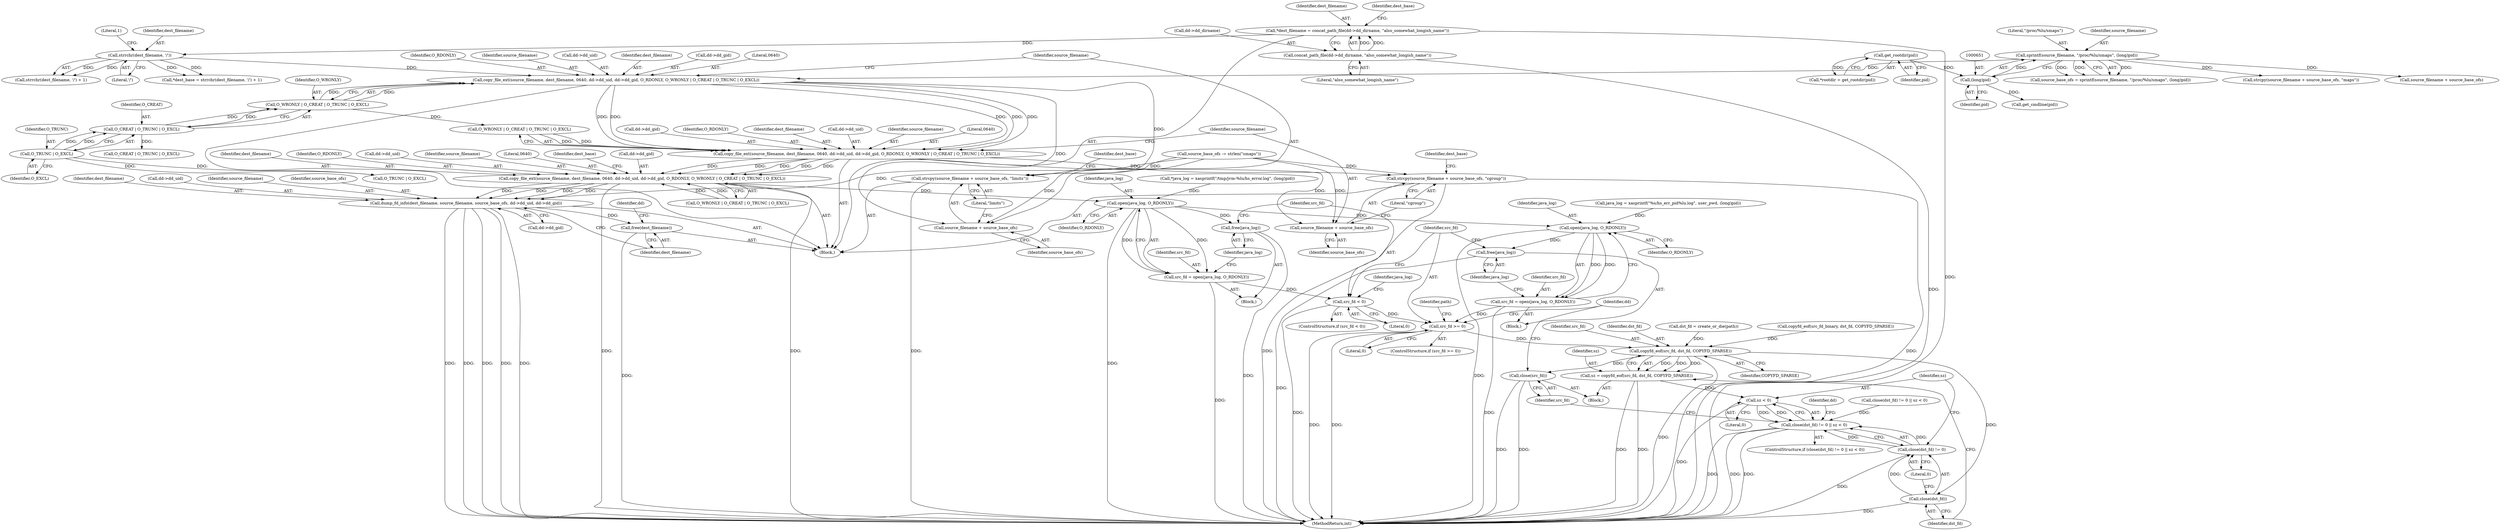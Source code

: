digraph "0_abrt_4f2c1ddd3e3b81d2d5146b883115371f1cada9f9@API" {
"1000681" [label="(Call,copy_file_ext(source_filename, dest_filename, 0640, dd->dd_uid, dd->dd_gid, O_RDONLY, O_WRONLY | O_CREAT | O_TRUNC | O_EXCL))"];
"1000647" [label="(Call,sprintf(source_filename, \"/proc/%lu/smaps\", (long)pid))"];
"1000650" [label="(Call,(long)pid)"];
"1000628" [label="(Call,get_rootdir(pid))"];
"1000669" [label="(Call,strrchr(dest_filename, '/'))"];
"1000658" [label="(Call,*dest_filename = concat_path_file(dd->dd_dirname, \"also_somewhat_longish_name\"))"];
"1000660" [label="(Call,concat_path_file(dd->dd_dirname, \"also_somewhat_longish_name\"))"];
"1000692" [label="(Call,O_WRONLY | O_CREAT | O_TRUNC | O_EXCL)"];
"1000694" [label="(Call,O_CREAT | O_TRUNC | O_EXCL)"];
"1000696" [label="(Call,O_TRUNC | O_EXCL)"];
"1000699" [label="(Call,strcpy(source_filename + source_base_ofs, \"limits\"))"];
"1000700" [label="(Call,source_filename + source_base_ofs)"];
"1000707" [label="(Call,copy_file_ext(source_filename, dest_filename, 0640, dd->dd_uid, dd->dd_gid, O_RDONLY, O_WRONLY | O_CREAT | O_TRUNC | O_EXCL))"];
"1000725" [label="(Call,strcpy(source_filename + source_base_ofs, \"cgroup\"))"];
"1000726" [label="(Call,source_filename + source_base_ofs)"];
"1000733" [label="(Call,copy_file_ext(source_filename, dest_filename, 0640, dd->dd_uid, dd->dd_gid, O_RDONLY, O_WRONLY | O_CREAT | O_TRUNC | O_EXCL))"];
"1000754" [label="(Call,dump_fd_info(dest_filename, source_filename, source_base_ofs, dd->dd_uid, dd->dd_gid))"];
"1000764" [label="(Call,free(dest_filename))"];
"1000981" [label="(Call,open(java_log, O_RDONLY))"];
"1000979" [label="(Call,src_fd = open(java_log, O_RDONLY))"];
"1000987" [label="(Call,src_fd < 0)"];
"1001007" [label="(Call,src_fd >= 0)"];
"1001024" [label="(Call,copyfd_eof(src_fd, dst_fd, COPYFD_SPARSE))"];
"1001022" [label="(Call,sz = copyfd_eof(src_fd, dst_fd, COPYFD_SPARSE))"];
"1001034" [label="(Call,sz < 0)"];
"1001029" [label="(Call,close(dst_fd) != 0 || sz < 0)"];
"1001031" [label="(Call,close(dst_fd))"];
"1001030" [label="(Call,close(dst_fd) != 0)"];
"1001043" [label="(Call,close(src_fd))"];
"1000984" [label="(Call,free(java_log))"];
"1001001" [label="(Call,open(java_log, O_RDONLY))"];
"1000999" [label="(Call,src_fd = open(java_log, O_RDONLY))"];
"1001004" [label="(Call,free(java_log))"];
"1001005" [label="(Identifier,java_log)"];
"1000736" [label="(Literal,0640)"];
"1000984" [label="(Call,free(java_log))"];
"1000648" [label="(Identifier,source_filename)"];
"1000755" [label="(Identifier,dest_filename)"];
"1000985" [label="(Identifier,java_log)"];
"1000673" [label="(Call,strcpy(source_filename + source_base_ofs, \"maps\"))"];
"1000981" [label="(Call,open(java_log, O_RDONLY))"];
"1000765" [label="(Identifier,dest_filename)"];
"1000969" [label="(Block,)"];
"1000707" [label="(Call,copy_file_ext(source_filename, dest_filename, 0640, dd->dd_uid, dd->dd_gid, O_RDONLY, O_WRONLY | O_CREAT | O_TRUNC | O_EXCL))"];
"1000670" [label="(Identifier,dest_filename)"];
"1001025" [label="(Identifier,src_fd)"];
"1000692" [label="(Call,O_WRONLY | O_CREAT | O_TRUNC | O_EXCL)"];
"1000696" [label="(Call,O_TRUNC | O_EXCL)"];
"1000761" [label="(Call,dd->dd_gid)"];
"1000728" [label="(Identifier,source_base_ofs)"];
"1001026" [label="(Identifier,dst_fd)"];
"1000752" [label="(Identifier,dest_base)"];
"1001030" [label="(Call,close(dst_fd) != 0)"];
"1001027" [label="(Identifier,COPYFD_SPARSE)"];
"1000697" [label="(Identifier,O_TRUNC)"];
"1000685" [label="(Call,dd->dd_uid)"];
"1000982" [label="(Identifier,java_log)"];
"1000727" [label="(Identifier,source_filename)"];
"1000714" [label="(Call,dd->dd_gid)"];
"1000700" [label="(Call,source_filename + source_base_ofs)"];
"1000683" [label="(Identifier,dest_filename)"];
"1000991" [label="(Call,java_log = xasprintf(\"%s/hs_err_pid%lu.log\", user_pwd, (long)pid))"];
"1000688" [label="(Call,dd->dd_gid)"];
"1000659" [label="(Identifier,dest_filename)"];
"1000695" [label="(Identifier,O_CREAT)"];
"1001043" [label="(Call,close(src_fd))"];
"1000740" [label="(Call,dd->dd_gid)"];
"1000824" [label="(Call,get_cmdline(pid))"];
"1000999" [label="(Call,src_fd = open(java_log, O_RDONLY))"];
"1000754" [label="(Call,dump_fd_info(dest_filename, source_filename, source_base_ofs, dd->dd_uid, dd->dd_gid))"];
"1000987" [label="(Call,src_fd < 0)"];
"1000980" [label="(Identifier,src_fd)"];
"1001017" [label="(Call,dst_fd = create_or_die(path))"];
"1001010" [label="(Block,)"];
"1001029" [label="(Call,close(dst_fd) != 0 || sz < 0)"];
"1000653" [label="(Call,source_base_ofs -= strlen(\"smaps\"))"];
"1000705" [label="(Identifier,dest_base)"];
"1000649" [label="(Literal,\"/proc/%lu/smaps\")"];
"1000624" [label="(Block,)"];
"1000872" [label="(Call,copyfd_eof(src_fd_binary, dst_fd, COPYFD_SPARSE))"];
"1001013" [label="(Identifier,path)"];
"1001023" [label="(Identifier,sz)"];
"1000668" [label="(Call,strrchr(dest_filename, '/') + 1)"];
"1000647" [label="(Call,sprintf(source_filename, \"/proc/%lu/smaps\", (long)pid))"];
"1000661" [label="(Call,dd->dd_dirname)"];
"1000735" [label="(Identifier,dest_filename)"];
"1001024" [label="(Call,copyfd_eof(src_fd, dst_fd, COPYFD_SPARSE))"];
"1000718" [label="(Call,O_WRONLY | O_CREAT | O_TRUNC | O_EXCL)"];
"1000717" [label="(Identifier,O_RDONLY)"];
"1000722" [label="(Call,O_TRUNC | O_EXCL)"];
"1000684" [label="(Literal,0640)"];
"1001035" [label="(Identifier,sz)"];
"1001031" [label="(Call,close(dst_fd))"];
"1001036" [label="(Literal,0)"];
"1000691" [label="(Identifier,O_RDONLY)"];
"1000726" [label="(Call,source_filename + source_base_ofs)"];
"1000720" [label="(Call,O_CREAT | O_TRUNC | O_EXCL)"];
"1000731" [label="(Identifier,dest_base)"];
"1000767" [label="(Identifier,dd)"];
"1000674" [label="(Call,source_filename + source_base_ofs)"];
"1000682" [label="(Identifier,source_filename)"];
"1000733" [label="(Call,copy_file_ext(source_filename, dest_filename, 0640, dd->dd_uid, dd->dd_gid, O_RDONLY, O_WRONLY | O_CREAT | O_TRUNC | O_EXCL))"];
"1001039" [label="(Identifier,dd)"];
"1000681" [label="(Call,copy_file_ext(source_filename, dest_filename, 0640, dd->dd_uid, dd->dd_gid, O_RDONLY, O_WRONLY | O_CREAT | O_TRUNC | O_EXCL))"];
"1000990" [label="(Block,)"];
"1000699" [label="(Call,strcpy(source_filename + source_base_ofs, \"limits\"))"];
"1000729" [label="(Literal,\"cgroup\")"];
"1001009" [label="(Literal,0)"];
"1000669" [label="(Call,strrchr(dest_filename, '/'))"];
"1000758" [label="(Call,dd->dd_uid)"];
"1000971" [label="(Call,*java_log = xasprintf(\"/tmp/jvm-%lu/hs_error.log\", (long)pid))"];
"1000701" [label="(Identifier,source_filename)"];
"1000664" [label="(Literal,\"also_somewhat_longish_name\")"];
"1001044" [label="(Identifier,src_fd)"];
"1001032" [label="(Identifier,dst_fd)"];
"1000764" [label="(Call,free(dest_filename))"];
"1000671" [label="(Literal,'/')"];
"1000986" [label="(ControlStructure,if (src_fd < 0))"];
"1000672" [label="(Literal,1)"];
"1000709" [label="(Identifier,dest_filename)"];
"1000694" [label="(Call,O_CREAT | O_TRUNC | O_EXCL)"];
"1001000" [label="(Identifier,src_fd)"];
"1000645" [label="(Call,source_base_ofs = sprintf(source_filename, \"/proc/%lu/smaps\", (long)pid))"];
"1001022" [label="(Call,sz = copyfd_eof(src_fd, dst_fd, COPYFD_SPARSE))"];
"1000667" [label="(Identifier,dest_base)"];
"1000660" [label="(Call,concat_path_file(dd->dd_dirname, \"also_somewhat_longish_name\"))"];
"1000629" [label="(Identifier,pid)"];
"1000979" [label="(Call,src_fd = open(java_log, O_RDONLY))"];
"1000743" [label="(Identifier,O_RDONLY)"];
"1000711" [label="(Call,dd->dd_uid)"];
"1000992" [label="(Identifier,java_log)"];
"1000708" [label="(Identifier,source_filename)"];
"1001033" [label="(Literal,0)"];
"1000882" [label="(Call,close(dst_fd) != 0 || sz < 0)"];
"1001008" [label="(Identifier,src_fd)"];
"1000666" [label="(Call,*dest_base = strrchr(dest_filename, '/') + 1)"];
"1001007" [label="(Call,src_fd >= 0)"];
"1000652" [label="(Identifier,pid)"];
"1000744" [label="(Call,O_WRONLY | O_CREAT | O_TRUNC | O_EXCL)"];
"1000693" [label="(Identifier,O_WRONLY)"];
"1001034" [label="(Call,sz < 0)"];
"1000710" [label="(Literal,0640)"];
"1001001" [label="(Call,open(java_log, O_RDONLY))"];
"1000989" [label="(Literal,0)"];
"1000983" [label="(Identifier,O_RDONLY)"];
"1001046" [label="(Identifier,dd)"];
"1001006" [label="(ControlStructure,if (src_fd >= 0))"];
"1000737" [label="(Call,dd->dd_uid)"];
"1000988" [label="(Identifier,src_fd)"];
"1000628" [label="(Call,get_rootdir(pid))"];
"1001028" [label="(ControlStructure,if (close(dst_fd) != 0 || sz < 0))"];
"1000756" [label="(Identifier,source_filename)"];
"1000698" [label="(Identifier,O_EXCL)"];
"1000734" [label="(Identifier,source_filename)"];
"1000703" [label="(Literal,\"limits\")"];
"1001180" [label="(MethodReturn,int)"];
"1001003" [label="(Identifier,O_RDONLY)"];
"1000650" [label="(Call,(long)pid)"];
"1001002" [label="(Identifier,java_log)"];
"1000725" [label="(Call,strcpy(source_filename + source_base_ofs, \"cgroup\"))"];
"1001004" [label="(Call,free(java_log))"];
"1000658" [label="(Call,*dest_filename = concat_path_file(dd->dd_dirname, \"also_somewhat_longish_name\"))"];
"1000757" [label="(Identifier,source_base_ofs)"];
"1000702" [label="(Identifier,source_base_ofs)"];
"1000626" [label="(Call,*rootdir = get_rootdir(pid))"];
"1000681" -> "1000624"  [label="AST: "];
"1000681" -> "1000692"  [label="CFG: "];
"1000682" -> "1000681"  [label="AST: "];
"1000683" -> "1000681"  [label="AST: "];
"1000684" -> "1000681"  [label="AST: "];
"1000685" -> "1000681"  [label="AST: "];
"1000688" -> "1000681"  [label="AST: "];
"1000691" -> "1000681"  [label="AST: "];
"1000692" -> "1000681"  [label="AST: "];
"1000701" -> "1000681"  [label="CFG: "];
"1000647" -> "1000681"  [label="DDG: "];
"1000669" -> "1000681"  [label="DDG: "];
"1000692" -> "1000681"  [label="DDG: "];
"1000692" -> "1000681"  [label="DDG: "];
"1000681" -> "1000699"  [label="DDG: "];
"1000681" -> "1000700"  [label="DDG: "];
"1000681" -> "1000707"  [label="DDG: "];
"1000681" -> "1000707"  [label="DDG: "];
"1000681" -> "1000707"  [label="DDG: "];
"1000681" -> "1000707"  [label="DDG: "];
"1000681" -> "1000707"  [label="DDG: "];
"1000647" -> "1000645"  [label="AST: "];
"1000647" -> "1000650"  [label="CFG: "];
"1000648" -> "1000647"  [label="AST: "];
"1000649" -> "1000647"  [label="AST: "];
"1000650" -> "1000647"  [label="AST: "];
"1000645" -> "1000647"  [label="CFG: "];
"1000647" -> "1000645"  [label="DDG: "];
"1000647" -> "1000645"  [label="DDG: "];
"1000647" -> "1000645"  [label="DDG: "];
"1000650" -> "1000647"  [label="DDG: "];
"1000647" -> "1000673"  [label="DDG: "];
"1000647" -> "1000674"  [label="DDG: "];
"1000650" -> "1000652"  [label="CFG: "];
"1000651" -> "1000650"  [label="AST: "];
"1000652" -> "1000650"  [label="AST: "];
"1000628" -> "1000650"  [label="DDG: "];
"1000650" -> "1000824"  [label="DDG: "];
"1000628" -> "1000626"  [label="AST: "];
"1000628" -> "1000629"  [label="CFG: "];
"1000629" -> "1000628"  [label="AST: "];
"1000626" -> "1000628"  [label="CFG: "];
"1000628" -> "1000626"  [label="DDG: "];
"1000669" -> "1000668"  [label="AST: "];
"1000669" -> "1000671"  [label="CFG: "];
"1000670" -> "1000669"  [label="AST: "];
"1000671" -> "1000669"  [label="AST: "];
"1000672" -> "1000669"  [label="CFG: "];
"1000669" -> "1000666"  [label="DDG: "];
"1000669" -> "1000666"  [label="DDG: "];
"1000669" -> "1000668"  [label="DDG: "];
"1000669" -> "1000668"  [label="DDG: "];
"1000658" -> "1000669"  [label="DDG: "];
"1000658" -> "1000624"  [label="AST: "];
"1000658" -> "1000660"  [label="CFG: "];
"1000659" -> "1000658"  [label="AST: "];
"1000660" -> "1000658"  [label="AST: "];
"1000667" -> "1000658"  [label="CFG: "];
"1000658" -> "1001180"  [label="DDG: "];
"1000660" -> "1000658"  [label="DDG: "];
"1000660" -> "1000658"  [label="DDG: "];
"1000660" -> "1000664"  [label="CFG: "];
"1000661" -> "1000660"  [label="AST: "];
"1000664" -> "1000660"  [label="AST: "];
"1000660" -> "1001180"  [label="DDG: "];
"1000692" -> "1000694"  [label="CFG: "];
"1000693" -> "1000692"  [label="AST: "];
"1000694" -> "1000692"  [label="AST: "];
"1000694" -> "1000692"  [label="DDG: "];
"1000694" -> "1000692"  [label="DDG: "];
"1000692" -> "1000718"  [label="DDG: "];
"1000694" -> "1000696"  [label="CFG: "];
"1000695" -> "1000694"  [label="AST: "];
"1000696" -> "1000694"  [label="AST: "];
"1000696" -> "1000694"  [label="DDG: "];
"1000696" -> "1000694"  [label="DDG: "];
"1000694" -> "1000720"  [label="DDG: "];
"1000696" -> "1000698"  [label="CFG: "];
"1000697" -> "1000696"  [label="AST: "];
"1000698" -> "1000696"  [label="AST: "];
"1000696" -> "1000722"  [label="DDG: "];
"1000696" -> "1000722"  [label="DDG: "];
"1000699" -> "1000624"  [label="AST: "];
"1000699" -> "1000703"  [label="CFG: "];
"1000700" -> "1000699"  [label="AST: "];
"1000703" -> "1000699"  [label="AST: "];
"1000705" -> "1000699"  [label="CFG: "];
"1000699" -> "1001180"  [label="DDG: "];
"1000653" -> "1000699"  [label="DDG: "];
"1000700" -> "1000702"  [label="CFG: "];
"1000701" -> "1000700"  [label="AST: "];
"1000702" -> "1000700"  [label="AST: "];
"1000703" -> "1000700"  [label="CFG: "];
"1000653" -> "1000700"  [label="DDG: "];
"1000707" -> "1000624"  [label="AST: "];
"1000707" -> "1000718"  [label="CFG: "];
"1000708" -> "1000707"  [label="AST: "];
"1000709" -> "1000707"  [label="AST: "];
"1000710" -> "1000707"  [label="AST: "];
"1000711" -> "1000707"  [label="AST: "];
"1000714" -> "1000707"  [label="AST: "];
"1000717" -> "1000707"  [label="AST: "];
"1000718" -> "1000707"  [label="AST: "];
"1000727" -> "1000707"  [label="CFG: "];
"1000718" -> "1000707"  [label="DDG: "];
"1000718" -> "1000707"  [label="DDG: "];
"1000707" -> "1000725"  [label="DDG: "];
"1000707" -> "1000726"  [label="DDG: "];
"1000707" -> "1000733"  [label="DDG: "];
"1000707" -> "1000733"  [label="DDG: "];
"1000707" -> "1000733"  [label="DDG: "];
"1000707" -> "1000733"  [label="DDG: "];
"1000707" -> "1000733"  [label="DDG: "];
"1000725" -> "1000624"  [label="AST: "];
"1000725" -> "1000729"  [label="CFG: "];
"1000726" -> "1000725"  [label="AST: "];
"1000729" -> "1000725"  [label="AST: "];
"1000731" -> "1000725"  [label="CFG: "];
"1000725" -> "1001180"  [label="DDG: "];
"1000725" -> "1001180"  [label="DDG: "];
"1000653" -> "1000725"  [label="DDG: "];
"1000726" -> "1000728"  [label="CFG: "];
"1000727" -> "1000726"  [label="AST: "];
"1000728" -> "1000726"  [label="AST: "];
"1000729" -> "1000726"  [label="CFG: "];
"1000653" -> "1000726"  [label="DDG: "];
"1000733" -> "1000624"  [label="AST: "];
"1000733" -> "1000744"  [label="CFG: "];
"1000734" -> "1000733"  [label="AST: "];
"1000735" -> "1000733"  [label="AST: "];
"1000736" -> "1000733"  [label="AST: "];
"1000737" -> "1000733"  [label="AST: "];
"1000740" -> "1000733"  [label="AST: "];
"1000743" -> "1000733"  [label="AST: "];
"1000744" -> "1000733"  [label="AST: "];
"1000752" -> "1000733"  [label="CFG: "];
"1000733" -> "1001180"  [label="DDG: "];
"1000733" -> "1001180"  [label="DDG: "];
"1000744" -> "1000733"  [label="DDG: "];
"1000744" -> "1000733"  [label="DDG: "];
"1000733" -> "1000754"  [label="DDG: "];
"1000733" -> "1000754"  [label="DDG: "];
"1000733" -> "1000754"  [label="DDG: "];
"1000733" -> "1000754"  [label="DDG: "];
"1000733" -> "1000981"  [label="DDG: "];
"1000754" -> "1000624"  [label="AST: "];
"1000754" -> "1000761"  [label="CFG: "];
"1000755" -> "1000754"  [label="AST: "];
"1000756" -> "1000754"  [label="AST: "];
"1000757" -> "1000754"  [label="AST: "];
"1000758" -> "1000754"  [label="AST: "];
"1000761" -> "1000754"  [label="AST: "];
"1000765" -> "1000754"  [label="CFG: "];
"1000754" -> "1001180"  [label="DDG: "];
"1000754" -> "1001180"  [label="DDG: "];
"1000754" -> "1001180"  [label="DDG: "];
"1000754" -> "1001180"  [label="DDG: "];
"1000754" -> "1001180"  [label="DDG: "];
"1000653" -> "1000754"  [label="DDG: "];
"1000754" -> "1000764"  [label="DDG: "];
"1000764" -> "1000624"  [label="AST: "];
"1000764" -> "1000765"  [label="CFG: "];
"1000765" -> "1000764"  [label="AST: "];
"1000767" -> "1000764"  [label="CFG: "];
"1000764" -> "1001180"  [label="DDG: "];
"1000981" -> "1000979"  [label="AST: "];
"1000981" -> "1000983"  [label="CFG: "];
"1000982" -> "1000981"  [label="AST: "];
"1000983" -> "1000981"  [label="AST: "];
"1000979" -> "1000981"  [label="CFG: "];
"1000981" -> "1001180"  [label="DDG: "];
"1000981" -> "1000979"  [label="DDG: "];
"1000981" -> "1000979"  [label="DDG: "];
"1000971" -> "1000981"  [label="DDG: "];
"1000981" -> "1000984"  [label="DDG: "];
"1000981" -> "1001001"  [label="DDG: "];
"1000979" -> "1000969"  [label="AST: "];
"1000980" -> "1000979"  [label="AST: "];
"1000985" -> "1000979"  [label="CFG: "];
"1000979" -> "1001180"  [label="DDG: "];
"1000979" -> "1000987"  [label="DDG: "];
"1000987" -> "1000986"  [label="AST: "];
"1000987" -> "1000989"  [label="CFG: "];
"1000988" -> "1000987"  [label="AST: "];
"1000989" -> "1000987"  [label="AST: "];
"1000992" -> "1000987"  [label="CFG: "];
"1001008" -> "1000987"  [label="CFG: "];
"1000987" -> "1001180"  [label="DDG: "];
"1000987" -> "1001007"  [label="DDG: "];
"1001007" -> "1001006"  [label="AST: "];
"1001007" -> "1001009"  [label="CFG: "];
"1001008" -> "1001007"  [label="AST: "];
"1001009" -> "1001007"  [label="AST: "];
"1001013" -> "1001007"  [label="CFG: "];
"1001046" -> "1001007"  [label="CFG: "];
"1001007" -> "1001180"  [label="DDG: "];
"1001007" -> "1001180"  [label="DDG: "];
"1000999" -> "1001007"  [label="DDG: "];
"1001007" -> "1001024"  [label="DDG: "];
"1001024" -> "1001022"  [label="AST: "];
"1001024" -> "1001027"  [label="CFG: "];
"1001025" -> "1001024"  [label="AST: "];
"1001026" -> "1001024"  [label="AST: "];
"1001027" -> "1001024"  [label="AST: "];
"1001022" -> "1001024"  [label="CFG: "];
"1001024" -> "1001180"  [label="DDG: "];
"1001024" -> "1001022"  [label="DDG: "];
"1001024" -> "1001022"  [label="DDG: "];
"1001024" -> "1001022"  [label="DDG: "];
"1001017" -> "1001024"  [label="DDG: "];
"1000872" -> "1001024"  [label="DDG: "];
"1001024" -> "1001031"  [label="DDG: "];
"1001024" -> "1001043"  [label="DDG: "];
"1001022" -> "1001010"  [label="AST: "];
"1001023" -> "1001022"  [label="AST: "];
"1001032" -> "1001022"  [label="CFG: "];
"1001022" -> "1001180"  [label="DDG: "];
"1001022" -> "1001180"  [label="DDG: "];
"1001022" -> "1001034"  [label="DDG: "];
"1001034" -> "1001029"  [label="AST: "];
"1001034" -> "1001036"  [label="CFG: "];
"1001035" -> "1001034"  [label="AST: "];
"1001036" -> "1001034"  [label="AST: "];
"1001029" -> "1001034"  [label="CFG: "];
"1001034" -> "1001180"  [label="DDG: "];
"1001034" -> "1001029"  [label="DDG: "];
"1001034" -> "1001029"  [label="DDG: "];
"1001029" -> "1001028"  [label="AST: "];
"1001029" -> "1001030"  [label="CFG: "];
"1001030" -> "1001029"  [label="AST: "];
"1001039" -> "1001029"  [label="CFG: "];
"1001044" -> "1001029"  [label="CFG: "];
"1001029" -> "1001180"  [label="DDG: "];
"1001029" -> "1001180"  [label="DDG: "];
"1001029" -> "1001180"  [label="DDG: "];
"1001030" -> "1001029"  [label="DDG: "];
"1001030" -> "1001029"  [label="DDG: "];
"1000882" -> "1001029"  [label="DDG: "];
"1001031" -> "1001030"  [label="AST: "];
"1001031" -> "1001032"  [label="CFG: "];
"1001032" -> "1001031"  [label="AST: "];
"1001033" -> "1001031"  [label="CFG: "];
"1001031" -> "1001180"  [label="DDG: "];
"1001031" -> "1001030"  [label="DDG: "];
"1001030" -> "1001033"  [label="CFG: "];
"1001033" -> "1001030"  [label="AST: "];
"1001035" -> "1001030"  [label="CFG: "];
"1001030" -> "1001180"  [label="DDG: "];
"1001043" -> "1001010"  [label="AST: "];
"1001043" -> "1001044"  [label="CFG: "];
"1001044" -> "1001043"  [label="AST: "];
"1001046" -> "1001043"  [label="CFG: "];
"1001043" -> "1001180"  [label="DDG: "];
"1001043" -> "1001180"  [label="DDG: "];
"1000984" -> "1000969"  [label="AST: "];
"1000984" -> "1000985"  [label="CFG: "];
"1000985" -> "1000984"  [label="AST: "];
"1000988" -> "1000984"  [label="CFG: "];
"1000984" -> "1001180"  [label="DDG: "];
"1001001" -> "1000999"  [label="AST: "];
"1001001" -> "1001003"  [label="CFG: "];
"1001002" -> "1001001"  [label="AST: "];
"1001003" -> "1001001"  [label="AST: "];
"1000999" -> "1001001"  [label="CFG: "];
"1001001" -> "1001180"  [label="DDG: "];
"1001001" -> "1000999"  [label="DDG: "];
"1001001" -> "1000999"  [label="DDG: "];
"1000991" -> "1001001"  [label="DDG: "];
"1001001" -> "1001004"  [label="DDG: "];
"1000999" -> "1000990"  [label="AST: "];
"1001000" -> "1000999"  [label="AST: "];
"1001005" -> "1000999"  [label="CFG: "];
"1000999" -> "1001180"  [label="DDG: "];
"1001004" -> "1000990"  [label="AST: "];
"1001004" -> "1001005"  [label="CFG: "];
"1001005" -> "1001004"  [label="AST: "];
"1001008" -> "1001004"  [label="CFG: "];
"1001004" -> "1001180"  [label="DDG: "];
}
